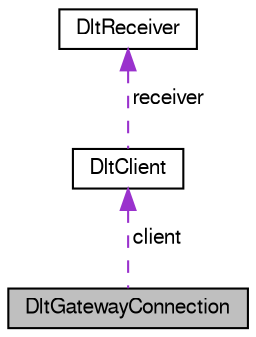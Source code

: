 digraph "DltGatewayConnection"
{
  edge [fontname="FreeSans",fontsize="10",labelfontname="FreeSans",labelfontsize="10"];
  node [fontname="FreeSans",fontsize="10",shape=record];
  Node1 [label="DltGatewayConnection",height=0.2,width=0.4,color="black", fillcolor="grey75", style="filled", fontcolor="black"];
  Node2 -> Node1 [dir="back",color="darkorchid3",fontsize="10",style="dashed",label=" client" ,fontname="FreeSans"];
  Node2 [label="DltClient",height=0.2,width=0.4,color="black", fillcolor="white", style="filled",URL="$struct_dlt_client.html"];
  Node3 -> Node2 [dir="back",color="darkorchid3",fontsize="10",style="dashed",label=" receiver" ,fontname="FreeSans"];
  Node3 [label="DltReceiver",height=0.2,width=0.4,color="black", fillcolor="white", style="filled",URL="$struct_dlt_receiver.html"];
}

